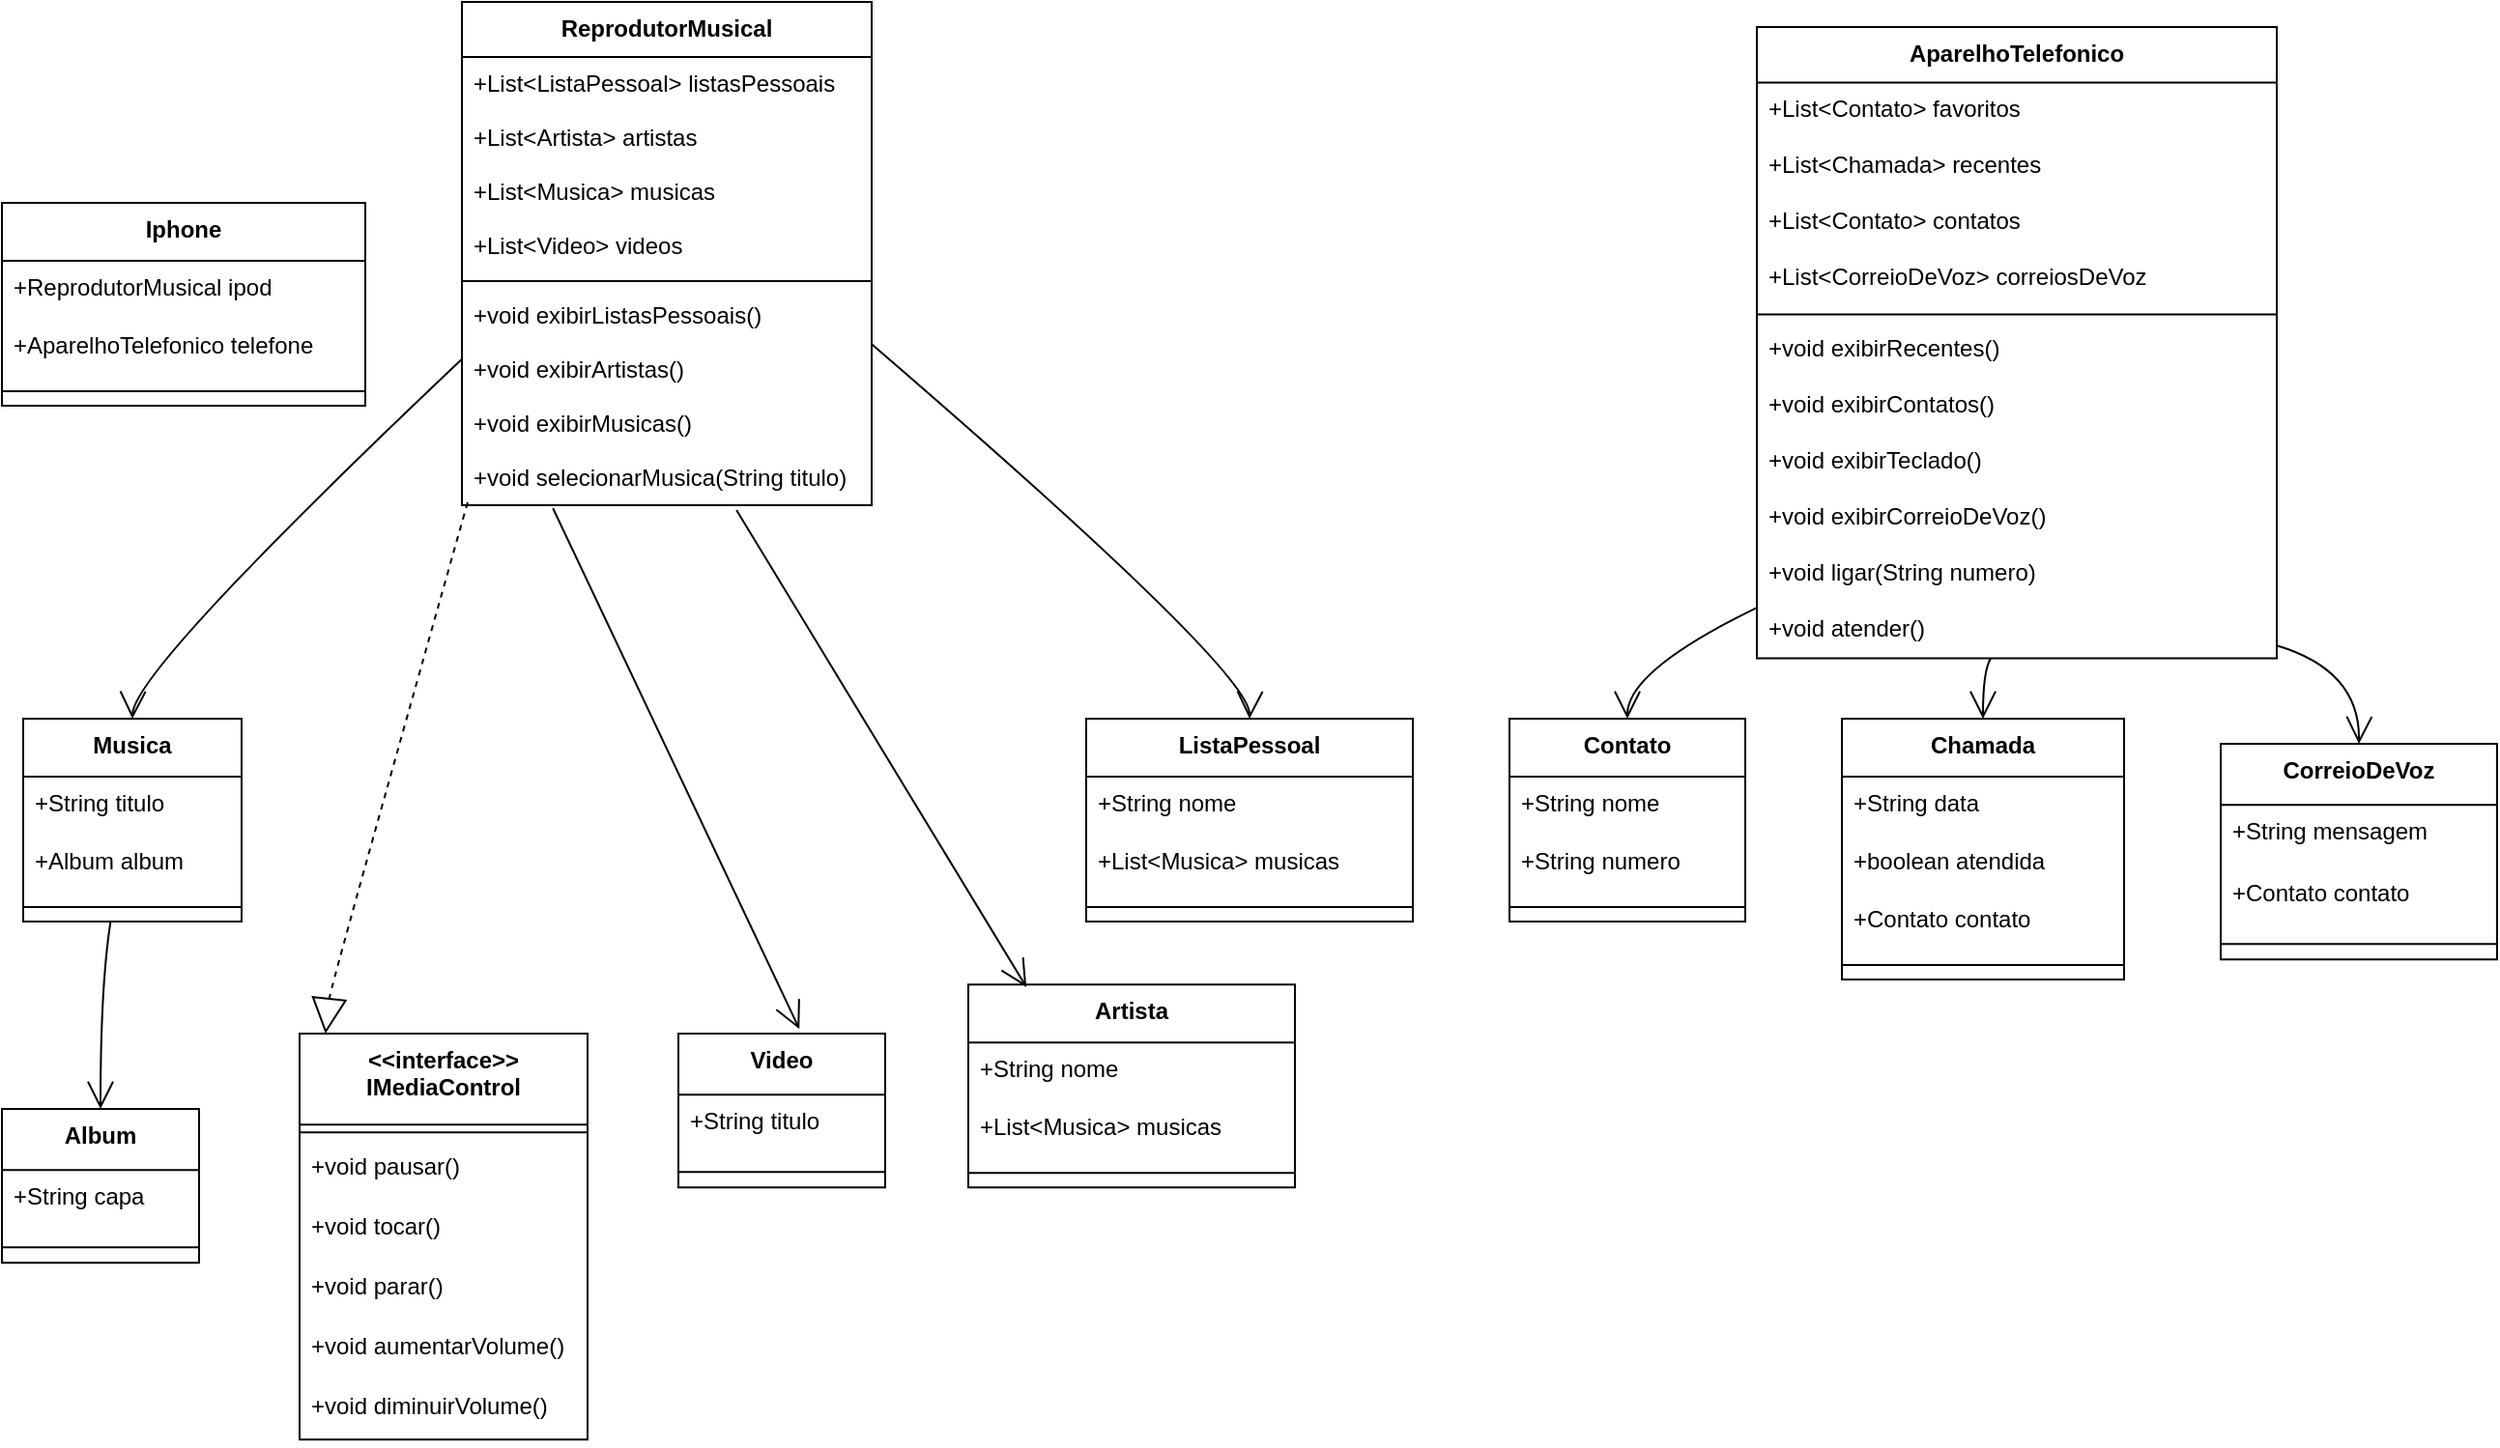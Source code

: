 <mxfile version="24.7.5">
  <diagram name="Página-1" id="1jSZG0sVonBG3miUWWMu">
    <mxGraphModel dx="938" dy="648" grid="1" gridSize="10" guides="1" tooltips="1" connect="1" arrows="1" fold="1" page="1" pageScale="1" pageWidth="827" pageHeight="1169" math="0" shadow="0">
      <root>
        <mxCell id="0" />
        <mxCell id="1" parent="0" />
        <mxCell id="BVZRWS0BD94PqxGaZcw--161" value="Iphone" style="swimlane;fontStyle=1;align=center;verticalAlign=top;childLayout=stackLayout;horizontal=1;startSize=30;horizontalStack=0;resizeParent=1;resizeParentMax=0;resizeLast=0;collapsible=0;marginBottom=0;" parent="1" vertex="1">
          <mxGeometry x="20" y="124" width="188" height="105" as="geometry" />
        </mxCell>
        <mxCell id="BVZRWS0BD94PqxGaZcw--162" value="+ReprodutorMusical ipod" style="text;strokeColor=none;fillColor=none;align=left;verticalAlign=top;spacingLeft=4;spacingRight=4;overflow=hidden;rotatable=0;points=[[0,0.5],[1,0.5]];portConstraint=eastwest;" parent="BVZRWS0BD94PqxGaZcw--161" vertex="1">
          <mxGeometry y="30" width="188" height="30" as="geometry" />
        </mxCell>
        <mxCell id="BVZRWS0BD94PqxGaZcw--163" value="+AparelhoTelefonico telefone" style="text;strokeColor=none;fillColor=none;align=left;verticalAlign=top;spacingLeft=4;spacingRight=4;overflow=hidden;rotatable=0;points=[[0,0.5],[1,0.5]];portConstraint=eastwest;" parent="BVZRWS0BD94PqxGaZcw--161" vertex="1">
          <mxGeometry y="60" width="188" height="30" as="geometry" />
        </mxCell>
        <mxCell id="BVZRWS0BD94PqxGaZcw--164" style="line;strokeWidth=1;fillColor=none;align=left;verticalAlign=middle;spacingTop=-1;spacingLeft=3;spacingRight=3;rotatable=0;labelPosition=right;points=[];portConstraint=eastwest;strokeColor=inherit;" parent="BVZRWS0BD94PqxGaZcw--161" vertex="1">
          <mxGeometry y="90" width="188" height="15" as="geometry" />
        </mxCell>
        <mxCell id="BVZRWS0BD94PqxGaZcw--165" value="ReprodutorMusical" style="swimlane;fontStyle=1;align=center;verticalAlign=top;childLayout=stackLayout;horizontal=1;startSize=28.455;horizontalStack=0;resizeParent=1;resizeParentMax=0;resizeLast=0;collapsible=0;marginBottom=0;" parent="1" vertex="1">
          <mxGeometry x="258" y="20" width="212" height="260.455" as="geometry" />
        </mxCell>
        <mxCell id="BVZRWS0BD94PqxGaZcw--166" value="+List&lt;ListaPessoal&gt; listasPessoais" style="text;strokeColor=none;fillColor=none;align=left;verticalAlign=top;spacingLeft=4;spacingRight=4;overflow=hidden;rotatable=0;points=[[0,0.5],[1,0.5]];portConstraint=eastwest;" parent="BVZRWS0BD94PqxGaZcw--165" vertex="1">
          <mxGeometry y="28.455" width="212" height="28" as="geometry" />
        </mxCell>
        <mxCell id="BVZRWS0BD94PqxGaZcw--167" value="+List&lt;Artista&gt; artistas" style="text;strokeColor=none;fillColor=none;align=left;verticalAlign=top;spacingLeft=4;spacingRight=4;overflow=hidden;rotatable=0;points=[[0,0.5],[1,0.5]];portConstraint=eastwest;" parent="BVZRWS0BD94PqxGaZcw--165" vertex="1">
          <mxGeometry y="56.455" width="212" height="28" as="geometry" />
        </mxCell>
        <mxCell id="BVZRWS0BD94PqxGaZcw--168" value="+List&lt;Musica&gt; musicas" style="text;strokeColor=none;fillColor=none;align=left;verticalAlign=top;spacingLeft=4;spacingRight=4;overflow=hidden;rotatable=0;points=[[0,0.5],[1,0.5]];portConstraint=eastwest;" parent="BVZRWS0BD94PqxGaZcw--165" vertex="1">
          <mxGeometry y="84.455" width="212" height="28" as="geometry" />
        </mxCell>
        <mxCell id="BVZRWS0BD94PqxGaZcw--169" value="+List&lt;Video&gt; videos" style="text;strokeColor=none;fillColor=none;align=left;verticalAlign=top;spacingLeft=4;spacingRight=4;overflow=hidden;rotatable=0;points=[[0,0.5],[1,0.5]];portConstraint=eastwest;" parent="BVZRWS0BD94PqxGaZcw--165" vertex="1">
          <mxGeometry y="112.455" width="212" height="28" as="geometry" />
        </mxCell>
        <mxCell id="BVZRWS0BD94PqxGaZcw--170" style="line;strokeWidth=1;fillColor=none;align=left;verticalAlign=middle;spacingTop=-1;spacingLeft=3;spacingRight=3;rotatable=0;labelPosition=right;points=[];portConstraint=eastwest;strokeColor=inherit;" parent="BVZRWS0BD94PqxGaZcw--165" vertex="1">
          <mxGeometry y="140.455" width="212" height="8" as="geometry" />
        </mxCell>
        <mxCell id="BVZRWS0BD94PqxGaZcw--171" value="+void exibirListasPessoais()" style="text;strokeColor=none;fillColor=none;align=left;verticalAlign=top;spacingLeft=4;spacingRight=4;overflow=hidden;rotatable=0;points=[[0,0.5],[1,0.5]];portConstraint=eastwest;" parent="BVZRWS0BD94PqxGaZcw--165" vertex="1">
          <mxGeometry y="148.455" width="212" height="28" as="geometry" />
        </mxCell>
        <mxCell id="BVZRWS0BD94PqxGaZcw--172" value="+void exibirArtistas()" style="text;strokeColor=none;fillColor=none;align=left;verticalAlign=top;spacingLeft=4;spacingRight=4;overflow=hidden;rotatable=0;points=[[0,0.5],[1,0.5]];portConstraint=eastwest;" parent="BVZRWS0BD94PqxGaZcw--165" vertex="1">
          <mxGeometry y="176.455" width="212" height="28" as="geometry" />
        </mxCell>
        <mxCell id="BVZRWS0BD94PqxGaZcw--173" value="+void exibirMusicas()" style="text;strokeColor=none;fillColor=none;align=left;verticalAlign=top;spacingLeft=4;spacingRight=4;overflow=hidden;rotatable=0;points=[[0,0.5],[1,0.5]];portConstraint=eastwest;" parent="BVZRWS0BD94PqxGaZcw--165" vertex="1">
          <mxGeometry y="204.455" width="212" height="28" as="geometry" />
        </mxCell>
        <mxCell id="BVZRWS0BD94PqxGaZcw--175" value="+void selecionarMusica(String titulo)" style="text;strokeColor=none;fillColor=none;align=left;verticalAlign=top;spacingLeft=4;spacingRight=4;overflow=hidden;rotatable=0;points=[[0,0.5],[1,0.5]];portConstraint=eastwest;" parent="BVZRWS0BD94PqxGaZcw--165" vertex="1">
          <mxGeometry y="232.455" width="212" height="28" as="geometry" />
        </mxCell>
        <mxCell id="BVZRWS0BD94PqxGaZcw--177" value="AparelhoTelefonico" style="swimlane;fontStyle=1;align=center;verticalAlign=top;childLayout=stackLayout;horizontal=1;startSize=28.7;horizontalStack=0;resizeParent=1;resizeParentMax=0;resizeLast=0;collapsible=0;marginBottom=0;" parent="1" vertex="1">
          <mxGeometry x="928" y="33" width="269" height="326.7" as="geometry" />
        </mxCell>
        <mxCell id="BVZRWS0BD94PqxGaZcw--178" value="+List&lt;Contato&gt; favoritos" style="text;strokeColor=none;fillColor=none;align=left;verticalAlign=top;spacingLeft=4;spacingRight=4;overflow=hidden;rotatable=0;points=[[0,0.5],[1,0.5]];portConstraint=eastwest;" parent="BVZRWS0BD94PqxGaZcw--177" vertex="1">
          <mxGeometry y="28.7" width="269" height="29" as="geometry" />
        </mxCell>
        <mxCell id="BVZRWS0BD94PqxGaZcw--179" value="+List&lt;Chamada&gt; recentes" style="text;strokeColor=none;fillColor=none;align=left;verticalAlign=top;spacingLeft=4;spacingRight=4;overflow=hidden;rotatable=0;points=[[0,0.5],[1,0.5]];portConstraint=eastwest;" parent="BVZRWS0BD94PqxGaZcw--177" vertex="1">
          <mxGeometry y="57.7" width="269" height="29" as="geometry" />
        </mxCell>
        <mxCell id="BVZRWS0BD94PqxGaZcw--180" value="+List&lt;Contato&gt; contatos" style="text;strokeColor=none;fillColor=none;align=left;verticalAlign=top;spacingLeft=4;spacingRight=4;overflow=hidden;rotatable=0;points=[[0,0.5],[1,0.5]];portConstraint=eastwest;" parent="BVZRWS0BD94PqxGaZcw--177" vertex="1">
          <mxGeometry y="86.7" width="269" height="29" as="geometry" />
        </mxCell>
        <mxCell id="BVZRWS0BD94PqxGaZcw--181" value="+List&lt;CorreioDeVoz&gt; correiosDeVoz" style="text;strokeColor=none;fillColor=none;align=left;verticalAlign=top;spacingLeft=4;spacingRight=4;overflow=hidden;rotatable=0;points=[[0,0.5],[1,0.5]];portConstraint=eastwest;" parent="BVZRWS0BD94PqxGaZcw--177" vertex="1">
          <mxGeometry y="115.7" width="269" height="29" as="geometry" />
        </mxCell>
        <mxCell id="BVZRWS0BD94PqxGaZcw--182" style="line;strokeWidth=1;fillColor=none;align=left;verticalAlign=middle;spacingTop=-1;spacingLeft=3;spacingRight=3;rotatable=0;labelPosition=right;points=[];portConstraint=eastwest;strokeColor=inherit;" parent="BVZRWS0BD94PqxGaZcw--177" vertex="1">
          <mxGeometry y="144.7" width="269" height="8" as="geometry" />
        </mxCell>
        <mxCell id="BVZRWS0BD94PqxGaZcw--184" value="+void exibirRecentes()" style="text;strokeColor=none;fillColor=none;align=left;verticalAlign=top;spacingLeft=4;spacingRight=4;overflow=hidden;rotatable=0;points=[[0,0.5],[1,0.5]];portConstraint=eastwest;" parent="BVZRWS0BD94PqxGaZcw--177" vertex="1">
          <mxGeometry y="152.7" width="269" height="29" as="geometry" />
        </mxCell>
        <mxCell id="BVZRWS0BD94PqxGaZcw--185" value="+void exibirContatos()" style="text;strokeColor=none;fillColor=none;align=left;verticalAlign=top;spacingLeft=4;spacingRight=4;overflow=hidden;rotatable=0;points=[[0,0.5],[1,0.5]];portConstraint=eastwest;" parent="BVZRWS0BD94PqxGaZcw--177" vertex="1">
          <mxGeometry y="181.7" width="269" height="29" as="geometry" />
        </mxCell>
        <mxCell id="BVZRWS0BD94PqxGaZcw--186" value="+void exibirTeclado()" style="text;strokeColor=none;fillColor=none;align=left;verticalAlign=top;spacingLeft=4;spacingRight=4;overflow=hidden;rotatable=0;points=[[0,0.5],[1,0.5]];portConstraint=eastwest;" parent="BVZRWS0BD94PqxGaZcw--177" vertex="1">
          <mxGeometry y="210.7" width="269" height="29" as="geometry" />
        </mxCell>
        <mxCell id="BVZRWS0BD94PqxGaZcw--187" value="+void exibirCorreioDeVoz()" style="text;strokeColor=none;fillColor=none;align=left;verticalAlign=top;spacingLeft=4;spacingRight=4;overflow=hidden;rotatable=0;points=[[0,0.5],[1,0.5]];portConstraint=eastwest;" parent="BVZRWS0BD94PqxGaZcw--177" vertex="1">
          <mxGeometry y="239.7" width="269" height="29" as="geometry" />
        </mxCell>
        <mxCell id="BVZRWS0BD94PqxGaZcw--244" value="+void ligar(String numero)" style="text;strokeColor=none;fillColor=none;align=left;verticalAlign=top;spacingLeft=4;spacingRight=4;overflow=hidden;rotatable=0;points=[[0,0.5],[1,0.5]];portConstraint=eastwest;" parent="BVZRWS0BD94PqxGaZcw--177" vertex="1">
          <mxGeometry y="268.7" width="269" height="29" as="geometry" />
        </mxCell>
        <mxCell id="BVZRWS0BD94PqxGaZcw--245" value="+void atender()" style="text;strokeColor=none;fillColor=none;align=left;verticalAlign=top;spacingLeft=4;spacingRight=4;overflow=hidden;rotatable=0;points=[[0,0.5],[1,0.5]];portConstraint=eastwest;" parent="BVZRWS0BD94PqxGaZcw--177" vertex="1">
          <mxGeometry y="297.7" width="269" height="29" as="geometry" />
        </mxCell>
        <mxCell id="BVZRWS0BD94PqxGaZcw--188" value="Musica" style="swimlane;fontStyle=1;align=center;verticalAlign=top;childLayout=stackLayout;horizontal=1;startSize=30;horizontalStack=0;resizeParent=1;resizeParentMax=0;resizeLast=0;collapsible=0;marginBottom=0;" parent="1" vertex="1">
          <mxGeometry x="31" y="391" width="113" height="105" as="geometry" />
        </mxCell>
        <mxCell id="BVZRWS0BD94PqxGaZcw--189" value="+String titulo" style="text;strokeColor=none;fillColor=none;align=left;verticalAlign=top;spacingLeft=4;spacingRight=4;overflow=hidden;rotatable=0;points=[[0,0.5],[1,0.5]];portConstraint=eastwest;" parent="BVZRWS0BD94PqxGaZcw--188" vertex="1">
          <mxGeometry y="30" width="113" height="30" as="geometry" />
        </mxCell>
        <mxCell id="BVZRWS0BD94PqxGaZcw--190" value="+Album album" style="text;strokeColor=none;fillColor=none;align=left;verticalAlign=top;spacingLeft=4;spacingRight=4;overflow=hidden;rotatable=0;points=[[0,0.5],[1,0.5]];portConstraint=eastwest;" parent="BVZRWS0BD94PqxGaZcw--188" vertex="1">
          <mxGeometry y="60" width="113" height="30" as="geometry" />
        </mxCell>
        <mxCell id="BVZRWS0BD94PqxGaZcw--191" style="line;strokeWidth=1;fillColor=none;align=left;verticalAlign=middle;spacingTop=-1;spacingLeft=3;spacingRight=3;rotatable=0;labelPosition=right;points=[];portConstraint=eastwest;strokeColor=inherit;" parent="BVZRWS0BD94PqxGaZcw--188" vertex="1">
          <mxGeometry y="90" width="113" height="15" as="geometry" />
        </mxCell>
        <mxCell id="BVZRWS0BD94PqxGaZcw--192" value="Album" style="swimlane;fontStyle=1;align=center;verticalAlign=top;childLayout=stackLayout;horizontal=1;startSize=31.6;horizontalStack=0;resizeParent=1;resizeParentMax=0;resizeLast=0;collapsible=0;marginBottom=0;" parent="1" vertex="1">
          <mxGeometry x="20" y="593" width="102" height="79.6" as="geometry" />
        </mxCell>
        <mxCell id="BVZRWS0BD94PqxGaZcw--193" value="+String capa" style="text;strokeColor=none;fillColor=none;align=left;verticalAlign=top;spacingLeft=4;spacingRight=4;overflow=hidden;rotatable=0;points=[[0,0.5],[1,0.5]];portConstraint=eastwest;" parent="BVZRWS0BD94PqxGaZcw--192" vertex="1">
          <mxGeometry y="31.6" width="102" height="32" as="geometry" />
        </mxCell>
        <mxCell id="BVZRWS0BD94PqxGaZcw--194" style="line;strokeWidth=1;fillColor=none;align=left;verticalAlign=middle;spacingTop=-1;spacingLeft=3;spacingRight=3;rotatable=0;labelPosition=right;points=[];portConstraint=eastwest;strokeColor=inherit;" parent="BVZRWS0BD94PqxGaZcw--192" vertex="1">
          <mxGeometry y="63.6" width="102" height="16" as="geometry" />
        </mxCell>
        <mxCell id="BVZRWS0BD94PqxGaZcw--195" value="Video" style="swimlane;fontStyle=1;align=center;verticalAlign=top;childLayout=stackLayout;horizontal=1;startSize=31.6;horizontalStack=0;resizeParent=1;resizeParentMax=0;resizeLast=0;collapsible=0;marginBottom=0;" parent="1" vertex="1">
          <mxGeometry x="370" y="554" width="107" height="79.6" as="geometry" />
        </mxCell>
        <mxCell id="BVZRWS0BD94PqxGaZcw--196" value="+String titulo" style="text;strokeColor=none;fillColor=none;align=left;verticalAlign=top;spacingLeft=4;spacingRight=4;overflow=hidden;rotatable=0;points=[[0,0.5],[1,0.5]];portConstraint=eastwest;" parent="BVZRWS0BD94PqxGaZcw--195" vertex="1">
          <mxGeometry y="31.6" width="107" height="32" as="geometry" />
        </mxCell>
        <mxCell id="BVZRWS0BD94PqxGaZcw--197" style="line;strokeWidth=1;fillColor=none;align=left;verticalAlign=middle;spacingTop=-1;spacingLeft=3;spacingRight=3;rotatable=0;labelPosition=right;points=[];portConstraint=eastwest;strokeColor=inherit;" parent="BVZRWS0BD94PqxGaZcw--195" vertex="1">
          <mxGeometry y="63.6" width="107" height="16" as="geometry" />
        </mxCell>
        <mxCell id="BVZRWS0BD94PqxGaZcw--198" value="Contato" style="swimlane;fontStyle=1;align=center;verticalAlign=top;childLayout=stackLayout;horizontal=1;startSize=30;horizontalStack=0;resizeParent=1;resizeParentMax=0;resizeLast=0;collapsible=0;marginBottom=0;" parent="1" vertex="1">
          <mxGeometry x="800" y="391" width="122" height="105" as="geometry" />
        </mxCell>
        <mxCell id="BVZRWS0BD94PqxGaZcw--199" value="+String nome" style="text;strokeColor=none;fillColor=none;align=left;verticalAlign=top;spacingLeft=4;spacingRight=4;overflow=hidden;rotatable=0;points=[[0,0.5],[1,0.5]];portConstraint=eastwest;" parent="BVZRWS0BD94PqxGaZcw--198" vertex="1">
          <mxGeometry y="30" width="122" height="30" as="geometry" />
        </mxCell>
        <mxCell id="BVZRWS0BD94PqxGaZcw--200" value="+String numero" style="text;strokeColor=none;fillColor=none;align=left;verticalAlign=top;spacingLeft=4;spacingRight=4;overflow=hidden;rotatable=0;points=[[0,0.5],[1,0.5]];portConstraint=eastwest;" parent="BVZRWS0BD94PqxGaZcw--198" vertex="1">
          <mxGeometry y="60" width="122" height="30" as="geometry" />
        </mxCell>
        <mxCell id="BVZRWS0BD94PqxGaZcw--201" style="line;strokeWidth=1;fillColor=none;align=left;verticalAlign=middle;spacingTop=-1;spacingLeft=3;spacingRight=3;rotatable=0;labelPosition=right;points=[];portConstraint=eastwest;strokeColor=inherit;" parent="BVZRWS0BD94PqxGaZcw--198" vertex="1">
          <mxGeometry y="90" width="122" height="15" as="geometry" />
        </mxCell>
        <mxCell id="BVZRWS0BD94PqxGaZcw--202" value="Artista" style="swimlane;fontStyle=1;align=center;verticalAlign=top;childLayout=stackLayout;horizontal=1;startSize=30;horizontalStack=0;resizeParent=1;resizeParentMax=0;resizeLast=0;collapsible=0;marginBottom=0;" parent="1" vertex="1">
          <mxGeometry x="520" y="528.6" width="169" height="105" as="geometry" />
        </mxCell>
        <mxCell id="BVZRWS0BD94PqxGaZcw--203" value="+String nome" style="text;strokeColor=none;fillColor=none;align=left;verticalAlign=top;spacingLeft=4;spacingRight=4;overflow=hidden;rotatable=0;points=[[0,0.5],[1,0.5]];portConstraint=eastwest;" parent="BVZRWS0BD94PqxGaZcw--202" vertex="1">
          <mxGeometry y="30" width="169" height="30" as="geometry" />
        </mxCell>
        <mxCell id="BVZRWS0BD94PqxGaZcw--204" value="+List&lt;Musica&gt; musicas" style="text;strokeColor=none;fillColor=none;align=left;verticalAlign=top;spacingLeft=4;spacingRight=4;overflow=hidden;rotatable=0;points=[[0,0.5],[1,0.5]];portConstraint=eastwest;" parent="BVZRWS0BD94PqxGaZcw--202" vertex="1">
          <mxGeometry y="60" width="169" height="30" as="geometry" />
        </mxCell>
        <mxCell id="BVZRWS0BD94PqxGaZcw--205" style="line;strokeWidth=1;fillColor=none;align=left;verticalAlign=middle;spacingTop=-1;spacingLeft=3;spacingRight=3;rotatable=0;labelPosition=right;points=[];portConstraint=eastwest;strokeColor=inherit;" parent="BVZRWS0BD94PqxGaZcw--202" vertex="1">
          <mxGeometry y="90" width="169" height="15" as="geometry" />
        </mxCell>
        <mxCell id="BVZRWS0BD94PqxGaZcw--206" value="ListaPessoal" style="swimlane;fontStyle=1;align=center;verticalAlign=top;childLayout=stackLayout;horizontal=1;startSize=30;horizontalStack=0;resizeParent=1;resizeParentMax=0;resizeLast=0;collapsible=0;marginBottom=0;" parent="1" vertex="1">
          <mxGeometry x="581" y="391" width="169" height="105" as="geometry" />
        </mxCell>
        <mxCell id="BVZRWS0BD94PqxGaZcw--207" value="+String nome" style="text;strokeColor=none;fillColor=none;align=left;verticalAlign=top;spacingLeft=4;spacingRight=4;overflow=hidden;rotatable=0;points=[[0,0.5],[1,0.5]];portConstraint=eastwest;" parent="BVZRWS0BD94PqxGaZcw--206" vertex="1">
          <mxGeometry y="30" width="169" height="30" as="geometry" />
        </mxCell>
        <mxCell id="BVZRWS0BD94PqxGaZcw--208" value="+List&lt;Musica&gt; musicas" style="text;strokeColor=none;fillColor=none;align=left;verticalAlign=top;spacingLeft=4;spacingRight=4;overflow=hidden;rotatable=0;points=[[0,0.5],[1,0.5]];portConstraint=eastwest;" parent="BVZRWS0BD94PqxGaZcw--206" vertex="1">
          <mxGeometry y="60" width="169" height="30" as="geometry" />
        </mxCell>
        <mxCell id="BVZRWS0BD94PqxGaZcw--209" style="line;strokeWidth=1;fillColor=none;align=left;verticalAlign=middle;spacingTop=-1;spacingLeft=3;spacingRight=3;rotatable=0;labelPosition=right;points=[];portConstraint=eastwest;strokeColor=inherit;" parent="BVZRWS0BD94PqxGaZcw--206" vertex="1">
          <mxGeometry y="90" width="169" height="15" as="geometry" />
        </mxCell>
        <mxCell id="BVZRWS0BD94PqxGaZcw--210" value="Chamada" style="swimlane;fontStyle=1;align=center;verticalAlign=top;childLayout=stackLayout;horizontal=1;startSize=30;horizontalStack=0;resizeParent=1;resizeParentMax=0;resizeLast=0;collapsible=0;marginBottom=0;" parent="1" vertex="1">
          <mxGeometry x="972" y="391" width="146" height="135" as="geometry" />
        </mxCell>
        <mxCell id="BVZRWS0BD94PqxGaZcw--211" value="+String data" style="text;strokeColor=none;fillColor=none;align=left;verticalAlign=top;spacingLeft=4;spacingRight=4;overflow=hidden;rotatable=0;points=[[0,0.5],[1,0.5]];portConstraint=eastwest;" parent="BVZRWS0BD94PqxGaZcw--210" vertex="1">
          <mxGeometry y="30" width="146" height="30" as="geometry" />
        </mxCell>
        <mxCell id="BVZRWS0BD94PqxGaZcw--212" value="+boolean atendida" style="text;strokeColor=none;fillColor=none;align=left;verticalAlign=top;spacingLeft=4;spacingRight=4;overflow=hidden;rotatable=0;points=[[0,0.5],[1,0.5]];portConstraint=eastwest;" parent="BVZRWS0BD94PqxGaZcw--210" vertex="1">
          <mxGeometry y="60" width="146" height="30" as="geometry" />
        </mxCell>
        <mxCell id="BVZRWS0BD94PqxGaZcw--242" value="+Contato contato" style="text;strokeColor=none;fillColor=none;align=left;verticalAlign=top;spacingLeft=4;spacingRight=4;overflow=hidden;rotatable=0;points=[[0,0.5],[1,0.5]];portConstraint=eastwest;" parent="BVZRWS0BD94PqxGaZcw--210" vertex="1">
          <mxGeometry y="90" width="146" height="30" as="geometry" />
        </mxCell>
        <mxCell id="BVZRWS0BD94PqxGaZcw--213" style="line;strokeWidth=1;fillColor=none;align=left;verticalAlign=middle;spacingTop=-1;spacingLeft=3;spacingRight=3;rotatable=0;labelPosition=right;points=[];portConstraint=eastwest;strokeColor=inherit;" parent="BVZRWS0BD94PqxGaZcw--210" vertex="1">
          <mxGeometry y="120" width="146" height="15" as="geometry" />
        </mxCell>
        <mxCell id="BVZRWS0BD94PqxGaZcw--214" value="CorreioDeVoz" style="swimlane;fontStyle=1;align=center;verticalAlign=top;childLayout=stackLayout;horizontal=1;startSize=31.6;horizontalStack=0;resizeParent=1;resizeParentMax=0;resizeLast=0;collapsible=0;marginBottom=0;" parent="1" vertex="1">
          <mxGeometry x="1168" y="404" width="143" height="111.6" as="geometry" />
        </mxCell>
        <mxCell id="BVZRWS0BD94PqxGaZcw--215" value="+String mensagem" style="text;strokeColor=none;fillColor=none;align=left;verticalAlign=top;spacingLeft=4;spacingRight=4;overflow=hidden;rotatable=0;points=[[0,0.5],[1,0.5]];portConstraint=eastwest;" parent="BVZRWS0BD94PqxGaZcw--214" vertex="1">
          <mxGeometry y="31.6" width="143" height="32" as="geometry" />
        </mxCell>
        <mxCell id="BVZRWS0BD94PqxGaZcw--243" value="+Contato contato" style="text;strokeColor=none;fillColor=none;align=left;verticalAlign=top;spacingLeft=4;spacingRight=4;overflow=hidden;rotatable=0;points=[[0,0.5],[1,0.5]];portConstraint=eastwest;" parent="BVZRWS0BD94PqxGaZcw--214" vertex="1">
          <mxGeometry y="63.6" width="143" height="32" as="geometry" />
        </mxCell>
        <mxCell id="BVZRWS0BD94PqxGaZcw--216" style="line;strokeWidth=1;fillColor=none;align=left;verticalAlign=middle;spacingTop=-1;spacingLeft=3;spacingRight=3;rotatable=0;labelPosition=right;points=[];portConstraint=eastwest;strokeColor=inherit;" parent="BVZRWS0BD94PqxGaZcw--214" vertex="1">
          <mxGeometry y="95.6" width="143" height="16" as="geometry" />
        </mxCell>
        <mxCell id="BVZRWS0BD94PqxGaZcw--217" value="&lt;&lt;interface&gt;&gt;&#xa;IMediaControl" style="swimlane;fontStyle=1;align=center;verticalAlign=top;childLayout=stackLayout;horizontal=1;startSize=47.1;horizontalStack=0;resizeParent=1;resizeParentMax=0;resizeLast=0;collapsible=0;marginBottom=0;" parent="1" vertex="1">
          <mxGeometry x="174" y="554" width="149" height="210.1" as="geometry" />
        </mxCell>
        <mxCell id="BVZRWS0BD94PqxGaZcw--218" style="line;strokeWidth=1;fillColor=none;align=left;verticalAlign=middle;spacingTop=-1;spacingLeft=3;spacingRight=3;rotatable=0;labelPosition=right;points=[];portConstraint=eastwest;strokeColor=inherit;" parent="BVZRWS0BD94PqxGaZcw--217" vertex="1">
          <mxGeometry y="47.1" width="149" height="8" as="geometry" />
        </mxCell>
        <mxCell id="BVZRWS0BD94PqxGaZcw--219" value="+void pausar()" style="text;strokeColor=none;fillColor=none;align=left;verticalAlign=top;spacingLeft=4;spacingRight=4;overflow=hidden;rotatable=0;points=[[0,0.5],[1,0.5]];portConstraint=eastwest;" parent="BVZRWS0BD94PqxGaZcw--217" vertex="1">
          <mxGeometry y="55.1" width="149" height="31" as="geometry" />
        </mxCell>
        <mxCell id="BVZRWS0BD94PqxGaZcw--220" value="+void tocar()" style="text;strokeColor=none;fillColor=none;align=left;verticalAlign=top;spacingLeft=4;spacingRight=4;overflow=hidden;rotatable=0;points=[[0,0.5],[1,0.5]];portConstraint=eastwest;" parent="BVZRWS0BD94PqxGaZcw--217" vertex="1">
          <mxGeometry y="86.1" width="149" height="31" as="geometry" />
        </mxCell>
        <mxCell id="BVZRWS0BD94PqxGaZcw--221" value="+void parar()" style="text;strokeColor=none;fillColor=none;align=left;verticalAlign=top;spacingLeft=4;spacingRight=4;overflow=hidden;rotatable=0;points=[[0,0.5],[1,0.5]];portConstraint=eastwest;" parent="BVZRWS0BD94PqxGaZcw--217" vertex="1">
          <mxGeometry y="117.1" width="149" height="31" as="geometry" />
        </mxCell>
        <mxCell id="BVZRWS0BD94PqxGaZcw--236" value="+void aumentarVolume()" style="text;strokeColor=none;fillColor=none;align=left;verticalAlign=top;spacingLeft=4;spacingRight=4;overflow=hidden;rotatable=0;points=[[0,0.5],[1,0.5]];portConstraint=eastwest;" parent="BVZRWS0BD94PqxGaZcw--217" vertex="1">
          <mxGeometry y="148.1" width="149" height="31" as="geometry" />
        </mxCell>
        <mxCell id="BVZRWS0BD94PqxGaZcw--237" value="+void diminuirVolume()" style="text;strokeColor=none;fillColor=none;align=left;verticalAlign=top;spacingLeft=4;spacingRight=4;overflow=hidden;rotatable=0;points=[[0,0.5],[1,0.5]];portConstraint=eastwest;" parent="BVZRWS0BD94PqxGaZcw--217" vertex="1">
          <mxGeometry y="179.1" width="149" height="31" as="geometry" />
        </mxCell>
        <mxCell id="BVZRWS0BD94PqxGaZcw--222" value="" style="curved=1;startArrow=none;endArrow=open;endSize=12;exitX=0;exitY=0.71;entryX=0.5;entryY=0;rounded=0;" parent="1" source="BVZRWS0BD94PqxGaZcw--165" target="BVZRWS0BD94PqxGaZcw--188" edge="1">
          <mxGeometry relative="1" as="geometry">
            <Array as="points">
              <mxPoint x="88" y="366" />
            </Array>
          </mxGeometry>
        </mxCell>
        <mxCell id="BVZRWS0BD94PqxGaZcw--224" value="" style="curved=1;startArrow=none;endArrow=open;endSize=12;exitX=0.67;exitY=1.091;entryX=0.178;entryY=0.013;rounded=0;exitDx=0;exitDy=0;exitPerimeter=0;entryDx=0;entryDy=0;entryPerimeter=0;" parent="1" source="BVZRWS0BD94PqxGaZcw--175" target="BVZRWS0BD94PqxGaZcw--202" edge="1">
          <mxGeometry relative="1" as="geometry">
            <Array as="points" />
            <mxPoint x="420.392" y="311.563" as="sourcePoint" />
            <mxPoint x="569.72" y="510.0" as="targetPoint" />
          </mxGeometry>
        </mxCell>
        <mxCell id="BVZRWS0BD94PqxGaZcw--225" value="" style="curved=1;startArrow=none;endArrow=open;endSize=12;exitX=1;exitY=0.68;entryX=0.5;entryY=0;rounded=0;" parent="1" source="BVZRWS0BD94PqxGaZcw--165" target="BVZRWS0BD94PqxGaZcw--206" edge="1">
          <mxGeometry relative="1" as="geometry">
            <Array as="points">
              <mxPoint x="666" y="366" />
            </Array>
          </mxGeometry>
        </mxCell>
        <mxCell id="BVZRWS0BD94PqxGaZcw--226" value="" style="curved=1;startArrow=none;endArrow=open;endSize=12;exitX=0.4;exitY=1;entryX=0.5;entryY=0;rounded=0;" parent="1" source="BVZRWS0BD94PqxGaZcw--188" target="BVZRWS0BD94PqxGaZcw--192" edge="1">
          <mxGeometry relative="1" as="geometry">
            <Array as="points">
              <mxPoint x="71" y="529" />
            </Array>
          </mxGeometry>
        </mxCell>
        <mxCell id="BVZRWS0BD94PqxGaZcw--227" value="" style="curved=1;startArrow=none;endArrow=open;endSize=12;exitX=0;exitY=0.92;entryX=0.5;entryY=0;rounded=0;" parent="1" source="BVZRWS0BD94PqxGaZcw--177" target="BVZRWS0BD94PqxGaZcw--198" edge="1">
          <mxGeometry relative="1" as="geometry">
            <Array as="points">
              <mxPoint x="861" y="366" />
            </Array>
          </mxGeometry>
        </mxCell>
        <mxCell id="BVZRWS0BD94PqxGaZcw--228" value="" style="curved=1;startArrow=none;endArrow=open;endSize=12;exitX=0.45;exitY=1;entryX=0.5;entryY=0;rounded=0;" parent="1" source="BVZRWS0BD94PqxGaZcw--177" target="BVZRWS0BD94PqxGaZcw--210" edge="1">
          <mxGeometry relative="1" as="geometry">
            <Array as="points">
              <mxPoint x="1045" y="366" />
            </Array>
          </mxGeometry>
        </mxCell>
        <mxCell id="BVZRWS0BD94PqxGaZcw--229" value="" style="curved=1;startArrow=none;endArrow=open;endSize=12;exitX=1;exitY=0.98;entryX=0.5;entryY=0;rounded=0;" parent="1" source="BVZRWS0BD94PqxGaZcw--177" target="BVZRWS0BD94PqxGaZcw--214" edge="1">
          <mxGeometry relative="1" as="geometry">
            <Array as="points">
              <mxPoint x="1240" y="366" />
            </Array>
          </mxGeometry>
        </mxCell>
        <mxCell id="BVZRWS0BD94PqxGaZcw--230" value="" style="curved=1;dashed=1;startArrow=none;endArrow=block;endSize=16;endFill=0;exitX=0.014;exitY=0.948;entryX=0.09;entryY=0;rounded=0;exitDx=0;exitDy=0;exitPerimeter=0;" parent="1" source="BVZRWS0BD94PqxGaZcw--175" target="BVZRWS0BD94PqxGaZcw--217" edge="1">
          <mxGeometry relative="1" as="geometry">
            <Array as="points">
              <mxPoint x="190" y="530" />
            </Array>
            <mxPoint x="259.908" y="308.007" as="sourcePoint" />
          </mxGeometry>
        </mxCell>
        <mxCell id="BVZRWS0BD94PqxGaZcw--238" value="" style="curved=1;startArrow=none;endArrow=open;endSize=12;exitX=0.222;exitY=1.055;entryX=0.585;entryY=-0.03;rounded=0;exitDx=0;exitDy=0;exitPerimeter=0;entryDx=0;entryDy=0;entryPerimeter=0;" parent="1" source="BVZRWS0BD94PqxGaZcw--175" target="BVZRWS0BD94PqxGaZcw--195" edge="1">
          <mxGeometry relative="1" as="geometry">
            <Array as="points" />
            <mxPoint x="287.892" y="310.807" as="sourcePoint" />
            <mxPoint x="277.72" y="399.4" as="targetPoint" />
          </mxGeometry>
        </mxCell>
      </root>
    </mxGraphModel>
  </diagram>
</mxfile>
